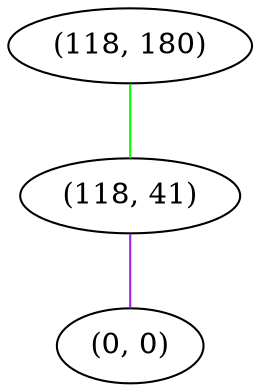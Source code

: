 graph "" {
"(118, 180)";
"(118, 41)";
"(0, 0)";
"(118, 180)" -- "(118, 41)"  [color=green, key=0, weight=2];
"(118, 41)" -- "(0, 0)"  [color=purple, key=0, weight=4];
}
